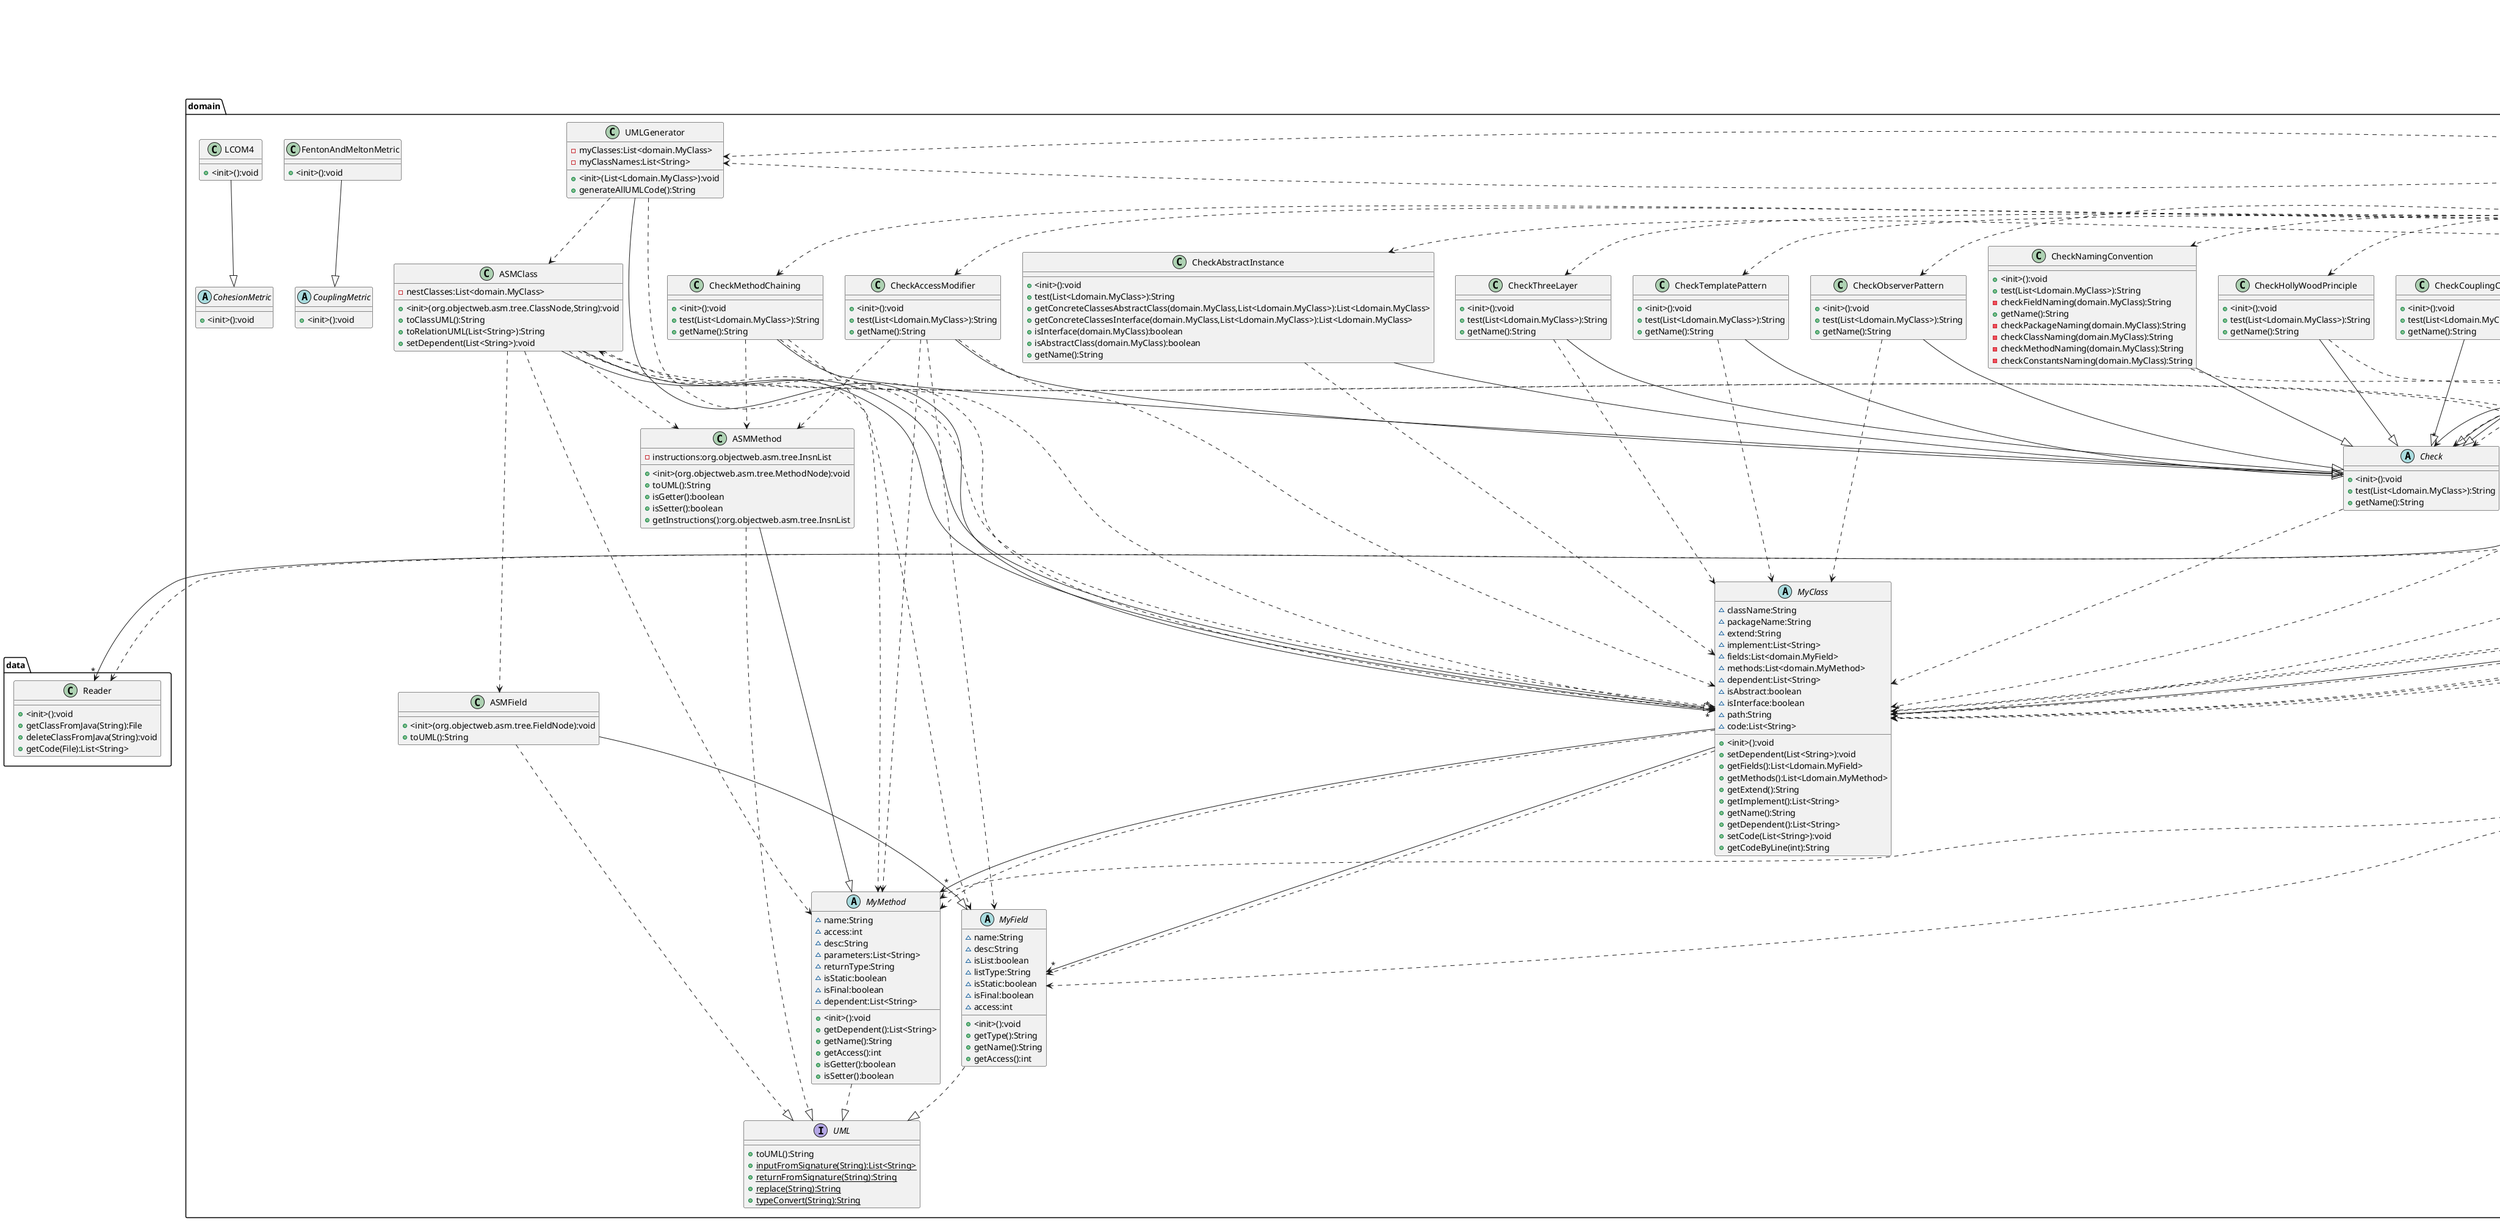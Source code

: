 @startuml
class data.Reader{
    +<init>():void
    +getClassFromJava(String):File
    +deleteClassFromJava(String):void
    +getCode(File):List<String>
}

class domain.ASMClass{
    -nestClasses:List<domain.MyClass>
    +<init>(org.objectweb.asm.tree.ClassNode,String):void
    +toClassUML():String
    +toRelationUML(List<String>):String
    +setDependent(List<String>):void
}

class domain.ASMField{
    +<init>(org.objectweb.asm.tree.FieldNode):void
    +toUML():String
}

class domain.ASMMethod{
    -instructions:org.objectweb.asm.tree.InsnList
    +<init>(org.objectweb.asm.tree.MethodNode):void
    +toUML():String
    +isGetter():boolean
    +isSetter():boolean
    +getInstructions():org.objectweb.asm.tree.InsnList
}

abstract class domain.Check{
    +<init>():void
    +test(List<Ldomain.MyClass>):String
    +getName():String
}

class domain.CheckAbstractInstance{
    +<init>():void
    +test(List<Ldomain.MyClass>):String
    +getConcreteClassesAbstractClass(domain.MyClass,List<Ldomain.MyClass>):List<Ldomain.MyClass>
    +getConcreteClassesInterface(domain.MyClass,List<Ldomain.MyClass>):List<Ldomain.MyClass>
    +isInterface(domain.MyClass):boolean
    +isAbstractClass(domain.MyClass):boolean
    +getName():String
}

class domain.CheckAccessModifier{
    +<init>():void
    +test(List<Ldomain.MyClass>):String
    +getName():String
}

class domain.CheckAdapterPattern{
    +<init>():void
    +test(List<Ldomain.MyClass>):String
    +getPossibleTargetsFromPossibleClients(List<Ldomain.MyClass>):List<Ldomain.MyClass>
    -getClassNode(String,List<Ldomain.MyClass>):domain.MyClass
    -getClassNames(List<Ldomain.MyClass>):List<String>
    +getPossibleAdaptersFromAdaptees(List<Ldomain.MyClass>):List<Ldomain.MyClass>
    -getFieldType(domain.MyField):String
    +getAdapters(List<Ldomain.MyClass>,List<Ldomain.MyClass>):List<Ldomain.MyClass>
    +getName():String
}

class domain.CheckCouplingCohesion{
    +<init>():void
    +test(List<Ldomain.MyClass>):String
    +getName():String
}

class domain.CheckDataClass{
    +<init>():void
    +test(List<Ldomain.MyClass>):String
    +getName():String
}

class domain.CheckHollyWoodPrinciple{
    +<init>():void
    +test(List<Ldomain.MyClass>):String
    +getName():String
}

class domain.CheckMethodChaining{
    +<init>():void
    +test(List<Ldomain.MyClass>):String
    +getName():String
}

class domain.CheckNamingConvention{
    +<init>():void
    +test(List<Ldomain.MyClass>):String
    -checkFieldNaming(domain.MyClass):String
    +getName():String
    -checkPackageNaming(domain.MyClass):String
    -checkClassNaming(domain.MyClass):String
    -checkMethodNaming(domain.MyClass):String
    -checkConstantsNaming(domain.MyClass):String
}

class domain.CheckObserverPattern{
    +<init>():void
    +test(List<Ldomain.MyClass>):String
    +getName():String
}

class domain.CheckTemplatePattern{
    +<init>():void
    +test(List<Ldomain.MyClass>):String
    +getName():String
}

class domain.CheckThreeLayer{
    +<init>():void
    +test(List<Ldomain.MyClass>):String
    +getName():String
}

class domain.ClassRelation{
    ~hasa:List<String,String>
    ~extend:List<String,String>
    ~implement:List<String,String>
    ~dependent:List<String,String>
    +<init>(List<Ldomain.MyClass>):void
}

abstract class domain.CohesionMetric{
    +<init>():void
}

class domain.Compiler{
    ~javac:javax.tools.JavaCompiler
    ~reader:data.Reader
    ~textArea:javax.swing.JTextArea
    +<init>():void
    +setTextArea(javax.swing.JTextArea):void
    +read(File[]):List<Ldomain.MyClass>
    +readSingleClass(File):domain.MyClass
    +readSub(File[]):List<Ldomain.MyClass>
    +readClass(File[]):List<Ldomain.MyClass>
}

abstract class domain.CouplingMetric{
    +<init>():void
}

class domain.FentonAndMeltonMetric{
    +<init>():void
}

class domain.LCOM4{
    +<init>():void
}

abstract class domain.MyClass{
    ~className:String
    ~packageName:String
    ~extend:String
    ~implement:List<String>
    ~fields:List<domain.MyField>
    ~methods:List<domain.MyMethod>
    ~dependent:List<String>
    ~isAbstract:boolean
    ~isInterface:boolean
    ~path:String
    ~code:List<String>
    +<init>():void
    +setDependent(List<String>):void
    +getFields():List<Ldomain.MyField>
    +getMethods():List<Ldomain.MyMethod>
    +getExtend():String
    +getImplement():List<String>
    +getName():String
    +getDependent():List<String>
    +setCode(List<String>):void
    +getCodeByLine(int):String
}

abstract class domain.MyField{
    ~name:String
    ~desc:String
    ~isList:boolean
    ~listType:String
    ~isStatic:boolean
    ~isFinal:boolean
    ~access:int
    +<init>():void
    +getType():String
    +getName():String
    +getAccess():int
}

abstract class domain.MyMethod{
    ~name:String
    ~access:int
    ~desc:String
    ~parameters:List<String>
    ~returnType:String
    ~isStatic:boolean
    ~isFinal:boolean
    ~dependent:List<String>
    +<init>():void
    +getDependent():List<String>
    +getName():String
    +getAccess():int
    +isGetter():boolean
    +isSetter():boolean
}

interface domain.UML{
    +toUML():String
    +{static}inputFromSignature(String):List<String>
    +{static}returnFromSignature(String):String
    +{static}replace(String):String
    +{static}typeConvert(String):String
}

class domain.UMLGenerator{
    -myClasses:List<domain.MyClass>
    -myClassNames:List<String>
    +<init>(List<Ldomain.MyClass>):void
    +generateAllUMLCode():String
}

class presentation.Main{
    +<init>():void
    +{static}main(String[]):void
}

class presentation.MainView{
    ~myClasses:List<domain.MyClass>
    ~c:domain.Compiler
    ~checks:List<domain.Check>
    ~textArea:javax.swing.JTextArea
    +<init>():void
}

class presentation.UMLViewer{
    +<init>(String):void
}

domain.ASMClass-->"*"domain.MyClass
domain.ASMClass--|>domain.MyClass
domain.ASMClass..>domain.ASMField
domain.ASMClass..>domain.ASMMethod
domain.ASMClass..>domain.Compiler
domain.ASMClass..>domain.MyField
domain.ASMClass..>domain.MyMethod
domain.ASMClass..>domain.MyClass
domain.ASMField--|>domain.MyField
domain.ASMField..|>domain.UML
domain.ASMMethod--|>domain.MyMethod
domain.ASMMethod..|>domain.UML
domain.Check..>domain.MyClass
domain.CheckAbstractInstance--|>domain.Check
domain.CheckAbstractInstance..>domain.MyClass
domain.CheckAccessModifier--|>domain.Check
domain.CheckAccessModifier..>domain.MyClass
domain.CheckAccessModifier..>domain.MyField
domain.CheckAccessModifier..>domain.MyMethod
domain.CheckAccessModifier..>domain.ASMMethod
domain.CheckAdapterPattern--|>domain.Check
domain.CheckAdapterPattern..>domain.MyClass
domain.CheckAdapterPattern..>domain.MyField
domain.CheckCouplingCohesion--|>domain.Check
domain.CheckCouplingCohesion..>domain.MyClass
domain.CheckDataClass--|>domain.Check
domain.CheckDataClass..>domain.MyClass
domain.CheckDataClass..>domain.MyMethod
domain.CheckHollyWoodPrinciple--|>domain.Check
domain.CheckHollyWoodPrinciple..>domain.MyClass
domain.CheckMethodChaining--|>domain.Check
domain.CheckMethodChaining..>domain.MyClass
domain.CheckMethodChaining..>domain.MyMethod
domain.CheckMethodChaining..>domain.ASMMethod
domain.CheckNamingConvention--|>domain.Check
domain.CheckNamingConvention..>domain.MyClass
domain.CheckObserverPattern--|>domain.Check
domain.CheckObserverPattern..>domain.MyClass
domain.CheckTemplatePattern--|>domain.Check
domain.CheckTemplatePattern..>domain.MyClass
domain.CheckThreeLayer--|>domain.Check
domain.CheckThreeLayer..>domain.MyClass
domain.ClassRelation..>domain.MyClass
domain.Compiler-->"*"data.Reader
domain.Compiler..>data.Reader
domain.Compiler..>domain.MyClass
domain.Compiler..>domain.ASMClass
domain.FentonAndMeltonMetric--|>domain.CouplingMetric
domain.LCOM4--|>domain.CohesionMetric
domain.MyClass-->"*"domain.MyField
domain.MyClass-->"*"domain.MyMethod
domain.MyClass..>domain.MyField
domain.MyClass..>domain.MyMethod
domain.MyField..|>domain.UML
domain.MyMethod..|>domain.UML
domain.UMLGenerator-->"*"domain.MyClass
domain.UMLGenerator..>domain.MyClass
domain.UMLGenerator..>domain.ASMClass
presentation.Main..>presentation.MainView
presentation.MainView-->"*"domain.MyClass
presentation.MainView-->"*"domain.Compiler
presentation.MainView-->"*"domain.Check
presentation.MainView..>domain.CheckAccessModifier
presentation.MainView..>domain.CheckMethodChaining
presentation.MainView..>domain.CheckObserverPattern
presentation.MainView..>domain.CheckDataClass
presentation.MainView..>domain.CheckAbstractInstance
presentation.MainView..>domain.CheckHollyWoodPrinciple
presentation.MainView..>domain.CheckAdapterPattern
presentation.MainView..>domain.CheckCouplingCohesion
presentation.MainView..>domain.CheckThreeLayer
presentation.MainView..>domain.CheckNamingConvention
presentation.MainView..>domain.CheckTemplatePattern
presentation.MainView..>domain.Compiler
presentation.MainView..>domain.Check
presentation.MainView..>domain.Check
presentation.MainView..>domain.MyClass
presentation.MainView..>domain.UMLGenerator
presentation.MainView..>presentation.UMLViewer
presentation.MainView..>domain.UMLGenerator
presentation.MainView..>domain.Compiler
presentation.MainView..>domain.Compiler
presentation.MainView..>domain.Compiler
@enduml

